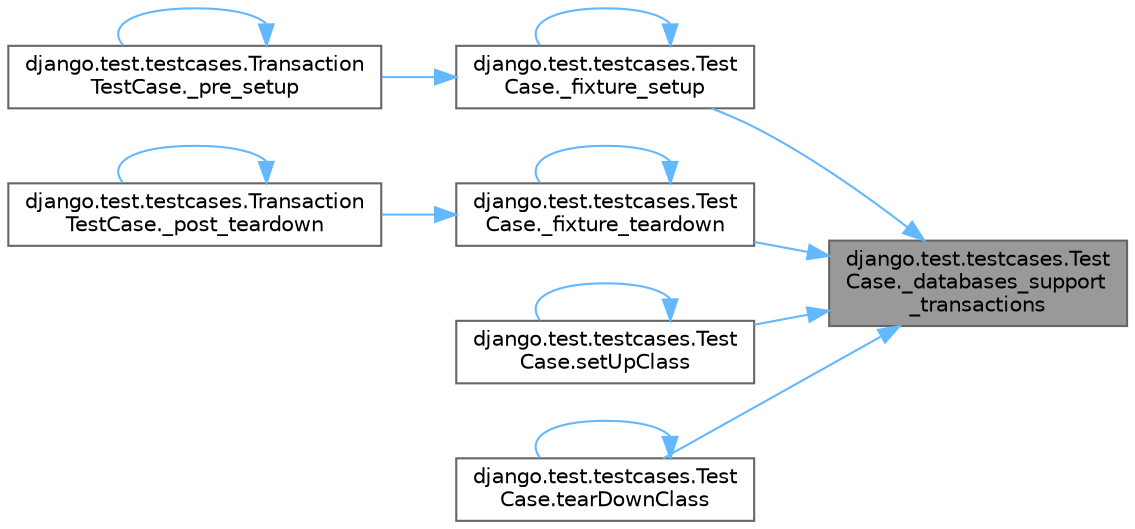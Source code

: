 digraph "django.test.testcases.TestCase._databases_support_transactions"
{
 // LATEX_PDF_SIZE
  bgcolor="transparent";
  edge [fontname=Helvetica,fontsize=10,labelfontname=Helvetica,labelfontsize=10];
  node [fontname=Helvetica,fontsize=10,shape=box,height=0.2,width=0.4];
  rankdir="RL";
  Node1 [id="Node000001",label="django.test.testcases.Test\lCase._databases_support\l_transactions",height=0.2,width=0.4,color="gray40", fillcolor="grey60", style="filled", fontcolor="black",tooltip=" "];
  Node1 -> Node2 [id="edge1_Node000001_Node000002",dir="back",color="steelblue1",style="solid",tooltip=" "];
  Node2 [id="Node000002",label="django.test.testcases.Test\lCase._fixture_setup",height=0.2,width=0.4,color="grey40", fillcolor="white", style="filled",URL="$classdjango_1_1test_1_1testcases_1_1_test_case.html#a7a0a974c7f7193cc38689175c0045f60",tooltip=" "];
  Node2 -> Node2 [id="edge2_Node000002_Node000002",dir="back",color="steelblue1",style="solid",tooltip=" "];
  Node2 -> Node3 [id="edge3_Node000002_Node000003",dir="back",color="steelblue1",style="solid",tooltip=" "];
  Node3 [id="Node000003",label="django.test.testcases.Transaction\lTestCase._pre_setup",height=0.2,width=0.4,color="grey40", fillcolor="white", style="filled",URL="$classdjango_1_1test_1_1testcases_1_1_transaction_test_case.html#afc29fa3abebb0bec3bf77dfb8ae66866",tooltip=" "];
  Node3 -> Node3 [id="edge4_Node000003_Node000003",dir="back",color="steelblue1",style="solid",tooltip=" "];
  Node1 -> Node4 [id="edge5_Node000001_Node000004",dir="back",color="steelblue1",style="solid",tooltip=" "];
  Node4 [id="Node000004",label="django.test.testcases.Test\lCase._fixture_teardown",height=0.2,width=0.4,color="grey40", fillcolor="white", style="filled",URL="$classdjango_1_1test_1_1testcases_1_1_test_case.html#ab930e9b3c1af775d0c730fe0d892008d",tooltip=" "];
  Node4 -> Node4 [id="edge6_Node000004_Node000004",dir="back",color="steelblue1",style="solid",tooltip=" "];
  Node4 -> Node5 [id="edge7_Node000004_Node000005",dir="back",color="steelblue1",style="solid",tooltip=" "];
  Node5 [id="Node000005",label="django.test.testcases.Transaction\lTestCase._post_teardown",height=0.2,width=0.4,color="grey40", fillcolor="white", style="filled",URL="$classdjango_1_1test_1_1testcases_1_1_transaction_test_case.html#a69ba12e199eb5725e68e9cf2e6a810bf",tooltip=" "];
  Node5 -> Node5 [id="edge8_Node000005_Node000005",dir="back",color="steelblue1",style="solid",tooltip=" "];
  Node1 -> Node6 [id="edge9_Node000001_Node000006",dir="back",color="steelblue1",style="solid",tooltip=" "];
  Node6 [id="Node000006",label="django.test.testcases.Test\lCase.setUpClass",height=0.2,width=0.4,color="grey40", fillcolor="white", style="filled",URL="$classdjango_1_1test_1_1testcases_1_1_test_case.html#a1a1cfa7f86f98ea0ec1fc1c6cfd3e36a",tooltip=" "];
  Node6 -> Node6 [id="edge10_Node000006_Node000006",dir="back",color="steelblue1",style="solid",tooltip=" "];
  Node1 -> Node7 [id="edge11_Node000001_Node000007",dir="back",color="steelblue1",style="solid",tooltip=" "];
  Node7 [id="Node000007",label="django.test.testcases.Test\lCase.tearDownClass",height=0.2,width=0.4,color="grey40", fillcolor="white", style="filled",URL="$classdjango_1_1test_1_1testcases_1_1_test_case.html#a27ae1e610c652fd5c99fe714fa01d370",tooltip=" "];
  Node7 -> Node7 [id="edge12_Node000007_Node000007",dir="back",color="steelblue1",style="solid",tooltip=" "];
}
